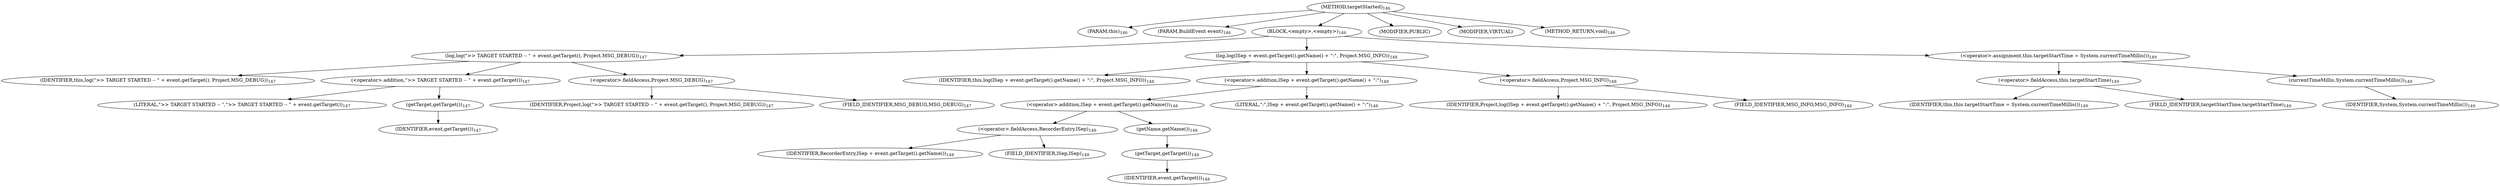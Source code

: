 digraph "targetStarted" {  
"197" [label = <(METHOD,targetStarted)<SUB>146</SUB>> ]
"8" [label = <(PARAM,this)<SUB>146</SUB>> ]
"198" [label = <(PARAM,BuildEvent event)<SUB>146</SUB>> ]
"199" [label = <(BLOCK,&lt;empty&gt;,&lt;empty&gt;)<SUB>146</SUB>> ]
"200" [label = <(log,log(&quot;&gt;&gt; TARGET STARTED -- &quot; + event.getTarget(), Project.MSG_DEBUG))<SUB>147</SUB>> ]
"7" [label = <(IDENTIFIER,this,log(&quot;&gt;&gt; TARGET STARTED -- &quot; + event.getTarget(), Project.MSG_DEBUG))<SUB>147</SUB>> ]
"201" [label = <(&lt;operator&gt;.addition,&quot;&gt;&gt; TARGET STARTED -- &quot; + event.getTarget())<SUB>147</SUB>> ]
"202" [label = <(LITERAL,&quot;&gt;&gt; TARGET STARTED -- &quot;,&quot;&gt;&gt; TARGET STARTED -- &quot; + event.getTarget())<SUB>147</SUB>> ]
"203" [label = <(getTarget,getTarget())<SUB>147</SUB>> ]
"204" [label = <(IDENTIFIER,event,getTarget())<SUB>147</SUB>> ]
"205" [label = <(&lt;operator&gt;.fieldAccess,Project.MSG_DEBUG)<SUB>147</SUB>> ]
"206" [label = <(IDENTIFIER,Project,log(&quot;&gt;&gt; TARGET STARTED -- &quot; + event.getTarget(), Project.MSG_DEBUG))<SUB>147</SUB>> ]
"207" [label = <(FIELD_IDENTIFIER,MSG_DEBUG,MSG_DEBUG)<SUB>147</SUB>> ]
"208" [label = <(log,log(lSep + event.getTarget().getName() + &quot;:&quot;, Project.MSG_INFO))<SUB>148</SUB>> ]
"9" [label = <(IDENTIFIER,this,log(lSep + event.getTarget().getName() + &quot;:&quot;, Project.MSG_INFO))<SUB>148</SUB>> ]
"209" [label = <(&lt;operator&gt;.addition,lSep + event.getTarget().getName() + &quot;:&quot;)<SUB>148</SUB>> ]
"210" [label = <(&lt;operator&gt;.addition,lSep + event.getTarget().getName())<SUB>148</SUB>> ]
"211" [label = <(&lt;operator&gt;.fieldAccess,RecorderEntry.lSep)<SUB>148</SUB>> ]
"212" [label = <(IDENTIFIER,RecorderEntry,lSep + event.getTarget().getName())<SUB>148</SUB>> ]
"213" [label = <(FIELD_IDENTIFIER,lSep,lSep)<SUB>148</SUB>> ]
"214" [label = <(getName,getName())<SUB>148</SUB>> ]
"215" [label = <(getTarget,getTarget())<SUB>148</SUB>> ]
"216" [label = <(IDENTIFIER,event,getTarget())<SUB>148</SUB>> ]
"217" [label = <(LITERAL,&quot;:&quot;,lSep + event.getTarget().getName() + &quot;:&quot;)<SUB>148</SUB>> ]
"218" [label = <(&lt;operator&gt;.fieldAccess,Project.MSG_INFO)<SUB>148</SUB>> ]
"219" [label = <(IDENTIFIER,Project,log(lSep + event.getTarget().getName() + &quot;:&quot;, Project.MSG_INFO))<SUB>148</SUB>> ]
"220" [label = <(FIELD_IDENTIFIER,MSG_INFO,MSG_INFO)<SUB>148</SUB>> ]
"221" [label = <(&lt;operator&gt;.assignment,this.targetStartTime = System.currentTimeMillis())<SUB>149</SUB>> ]
"222" [label = <(&lt;operator&gt;.fieldAccess,this.targetStartTime)<SUB>149</SUB>> ]
"223" [label = <(IDENTIFIER,this,this.targetStartTime = System.currentTimeMillis())<SUB>149</SUB>> ]
"224" [label = <(FIELD_IDENTIFIER,targetStartTime,targetStartTime)<SUB>149</SUB>> ]
"225" [label = <(currentTimeMillis,System.currentTimeMillis())<SUB>149</SUB>> ]
"226" [label = <(IDENTIFIER,System,System.currentTimeMillis())<SUB>149</SUB>> ]
"227" [label = <(MODIFIER,PUBLIC)> ]
"228" [label = <(MODIFIER,VIRTUAL)> ]
"229" [label = <(METHOD_RETURN,void)<SUB>146</SUB>> ]
  "197" -> "8" 
  "197" -> "198" 
  "197" -> "199" 
  "197" -> "227" 
  "197" -> "228" 
  "197" -> "229" 
  "199" -> "200" 
  "199" -> "208" 
  "199" -> "221" 
  "200" -> "7" 
  "200" -> "201" 
  "200" -> "205" 
  "201" -> "202" 
  "201" -> "203" 
  "203" -> "204" 
  "205" -> "206" 
  "205" -> "207" 
  "208" -> "9" 
  "208" -> "209" 
  "208" -> "218" 
  "209" -> "210" 
  "209" -> "217" 
  "210" -> "211" 
  "210" -> "214" 
  "211" -> "212" 
  "211" -> "213" 
  "214" -> "215" 
  "215" -> "216" 
  "218" -> "219" 
  "218" -> "220" 
  "221" -> "222" 
  "221" -> "225" 
  "222" -> "223" 
  "222" -> "224" 
  "225" -> "226" 
}
